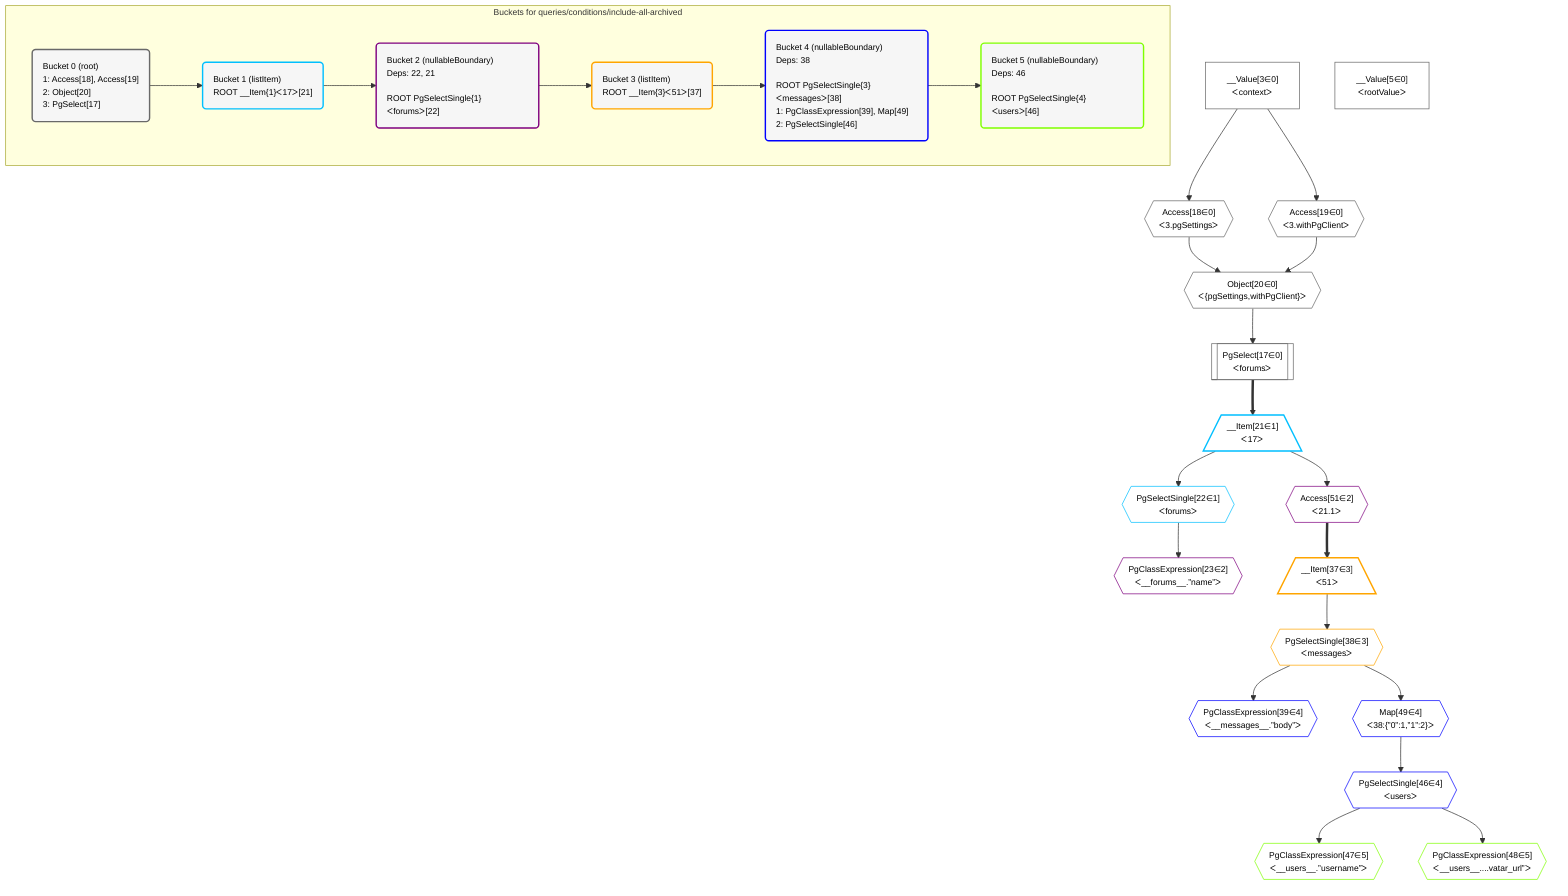%%{init: {'themeVariables': { 'fontSize': '12px'}}}%%
graph TD
    classDef path fill:#eee,stroke:#000,color:#000
    classDef plan fill:#fff,stroke-width:1px,color:#000
    classDef itemplan fill:#fff,stroke-width:2px,color:#000
    classDef unbatchedplan fill:#dff,stroke-width:1px,color:#000
    classDef sideeffectplan fill:#fcc,stroke-width:2px,color:#000
    classDef bucket fill:#f6f6f6,color:#000,stroke-width:2px,text-align:left


    %% define steps
    __Value3["__Value[3∈0]<br />ᐸcontextᐳ"]:::plan
    __Value5["__Value[5∈0]<br />ᐸrootValueᐳ"]:::plan
    Access18{{"Access[18∈0]<br />ᐸ3.pgSettingsᐳ"}}:::plan
    Access19{{"Access[19∈0]<br />ᐸ3.withPgClientᐳ"}}:::plan
    Object20{{"Object[20∈0]<br />ᐸ{pgSettings,withPgClient}ᐳ"}}:::plan
    PgSelect17[["PgSelect[17∈0]<br />ᐸforumsᐳ"]]:::plan
    __Item21[/"__Item[21∈1]<br />ᐸ17ᐳ"\]:::itemplan
    PgSelectSingle22{{"PgSelectSingle[22∈1]<br />ᐸforumsᐳ"}}:::plan
    PgClassExpression23{{"PgClassExpression[23∈2]<br />ᐸ__forums__.”name”ᐳ"}}:::plan
    Access51{{"Access[51∈2]<br />ᐸ21.1ᐳ"}}:::plan
    __Item37[/"__Item[37∈3]<br />ᐸ51ᐳ"\]:::itemplan
    PgSelectSingle38{{"PgSelectSingle[38∈3]<br />ᐸmessagesᐳ"}}:::plan
    PgClassExpression39{{"PgClassExpression[39∈4]<br />ᐸ__messages__.”body”ᐳ"}}:::plan
    Map49{{"Map[49∈4]<br />ᐸ38:{”0”:1,”1”:2}ᐳ"}}:::plan
    PgSelectSingle46{{"PgSelectSingle[46∈4]<br />ᐸusersᐳ"}}:::plan
    PgClassExpression47{{"PgClassExpression[47∈5]<br />ᐸ__users__.”username”ᐳ"}}:::plan
    PgClassExpression48{{"PgClassExpression[48∈5]<br />ᐸ__users__....vatar_url”ᐳ"}}:::plan

    %% plan dependencies
    __Value3 --> Access18
    __Value3 --> Access19
    Access18 & Access19 --> Object20
    Object20 --> PgSelect17
    PgSelect17 ==> __Item21
    __Item21 --> PgSelectSingle22
    PgSelectSingle22 --> PgClassExpression23
    __Item21 --> Access51
    Access51 ==> __Item37
    __Item37 --> PgSelectSingle38
    PgSelectSingle38 --> PgClassExpression39
    PgSelectSingle38 --> Map49
    Map49 --> PgSelectSingle46
    PgSelectSingle46 --> PgClassExpression47
    PgSelectSingle46 --> PgClassExpression48

    subgraph "Buckets for queries/conditions/include-all-archived"
    Bucket0("Bucket 0 (root)<br />1: Access[18], Access[19]<br />2: Object[20]<br />3: PgSelect[17]"):::bucket
    classDef bucket0 stroke:#696969
    class Bucket0,__Value3,__Value5,PgSelect17,Access18,Access19,Object20 bucket0
    Bucket1("Bucket 1 (listItem)<br />ROOT __Item{1}ᐸ17ᐳ[21]"):::bucket
    classDef bucket1 stroke:#00bfff
    class Bucket1,__Item21,PgSelectSingle22 bucket1
    Bucket2("Bucket 2 (nullableBoundary)<br />Deps: 22, 21<br /><br />ROOT PgSelectSingle{1}ᐸforumsᐳ[22]"):::bucket
    classDef bucket2 stroke:#7f007f
    class Bucket2,PgClassExpression23,Access51 bucket2
    Bucket3("Bucket 3 (listItem)<br />ROOT __Item{3}ᐸ51ᐳ[37]"):::bucket
    classDef bucket3 stroke:#ffa500
    class Bucket3,__Item37,PgSelectSingle38 bucket3
    Bucket4("Bucket 4 (nullableBoundary)<br />Deps: 38<br /><br />ROOT PgSelectSingle{3}ᐸmessagesᐳ[38]<br />1: PgClassExpression[39], Map[49]<br />2: PgSelectSingle[46]"):::bucket
    classDef bucket4 stroke:#0000ff
    class Bucket4,PgClassExpression39,PgSelectSingle46,Map49 bucket4
    Bucket5("Bucket 5 (nullableBoundary)<br />Deps: 46<br /><br />ROOT PgSelectSingle{4}ᐸusersᐳ[46]"):::bucket
    classDef bucket5 stroke:#7fff00
    class Bucket5,PgClassExpression47,PgClassExpression48 bucket5
    Bucket0 --> Bucket1
    Bucket1 --> Bucket2
    Bucket2 --> Bucket3
    Bucket3 --> Bucket4
    Bucket4 --> Bucket5
    end